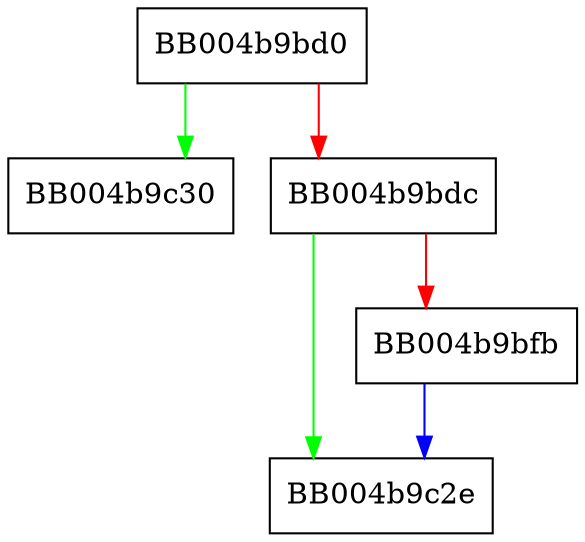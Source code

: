 digraph ossl_qtx_new {
  node [shape="box"];
  graph [splines=ortho];
  BB004b9bd0 -> BB004b9c30 [color="green"];
  BB004b9bd0 -> BB004b9bdc [color="red"];
  BB004b9bdc -> BB004b9c2e [color="green"];
  BB004b9bdc -> BB004b9bfb [color="red"];
  BB004b9bfb -> BB004b9c2e [color="blue"];
}